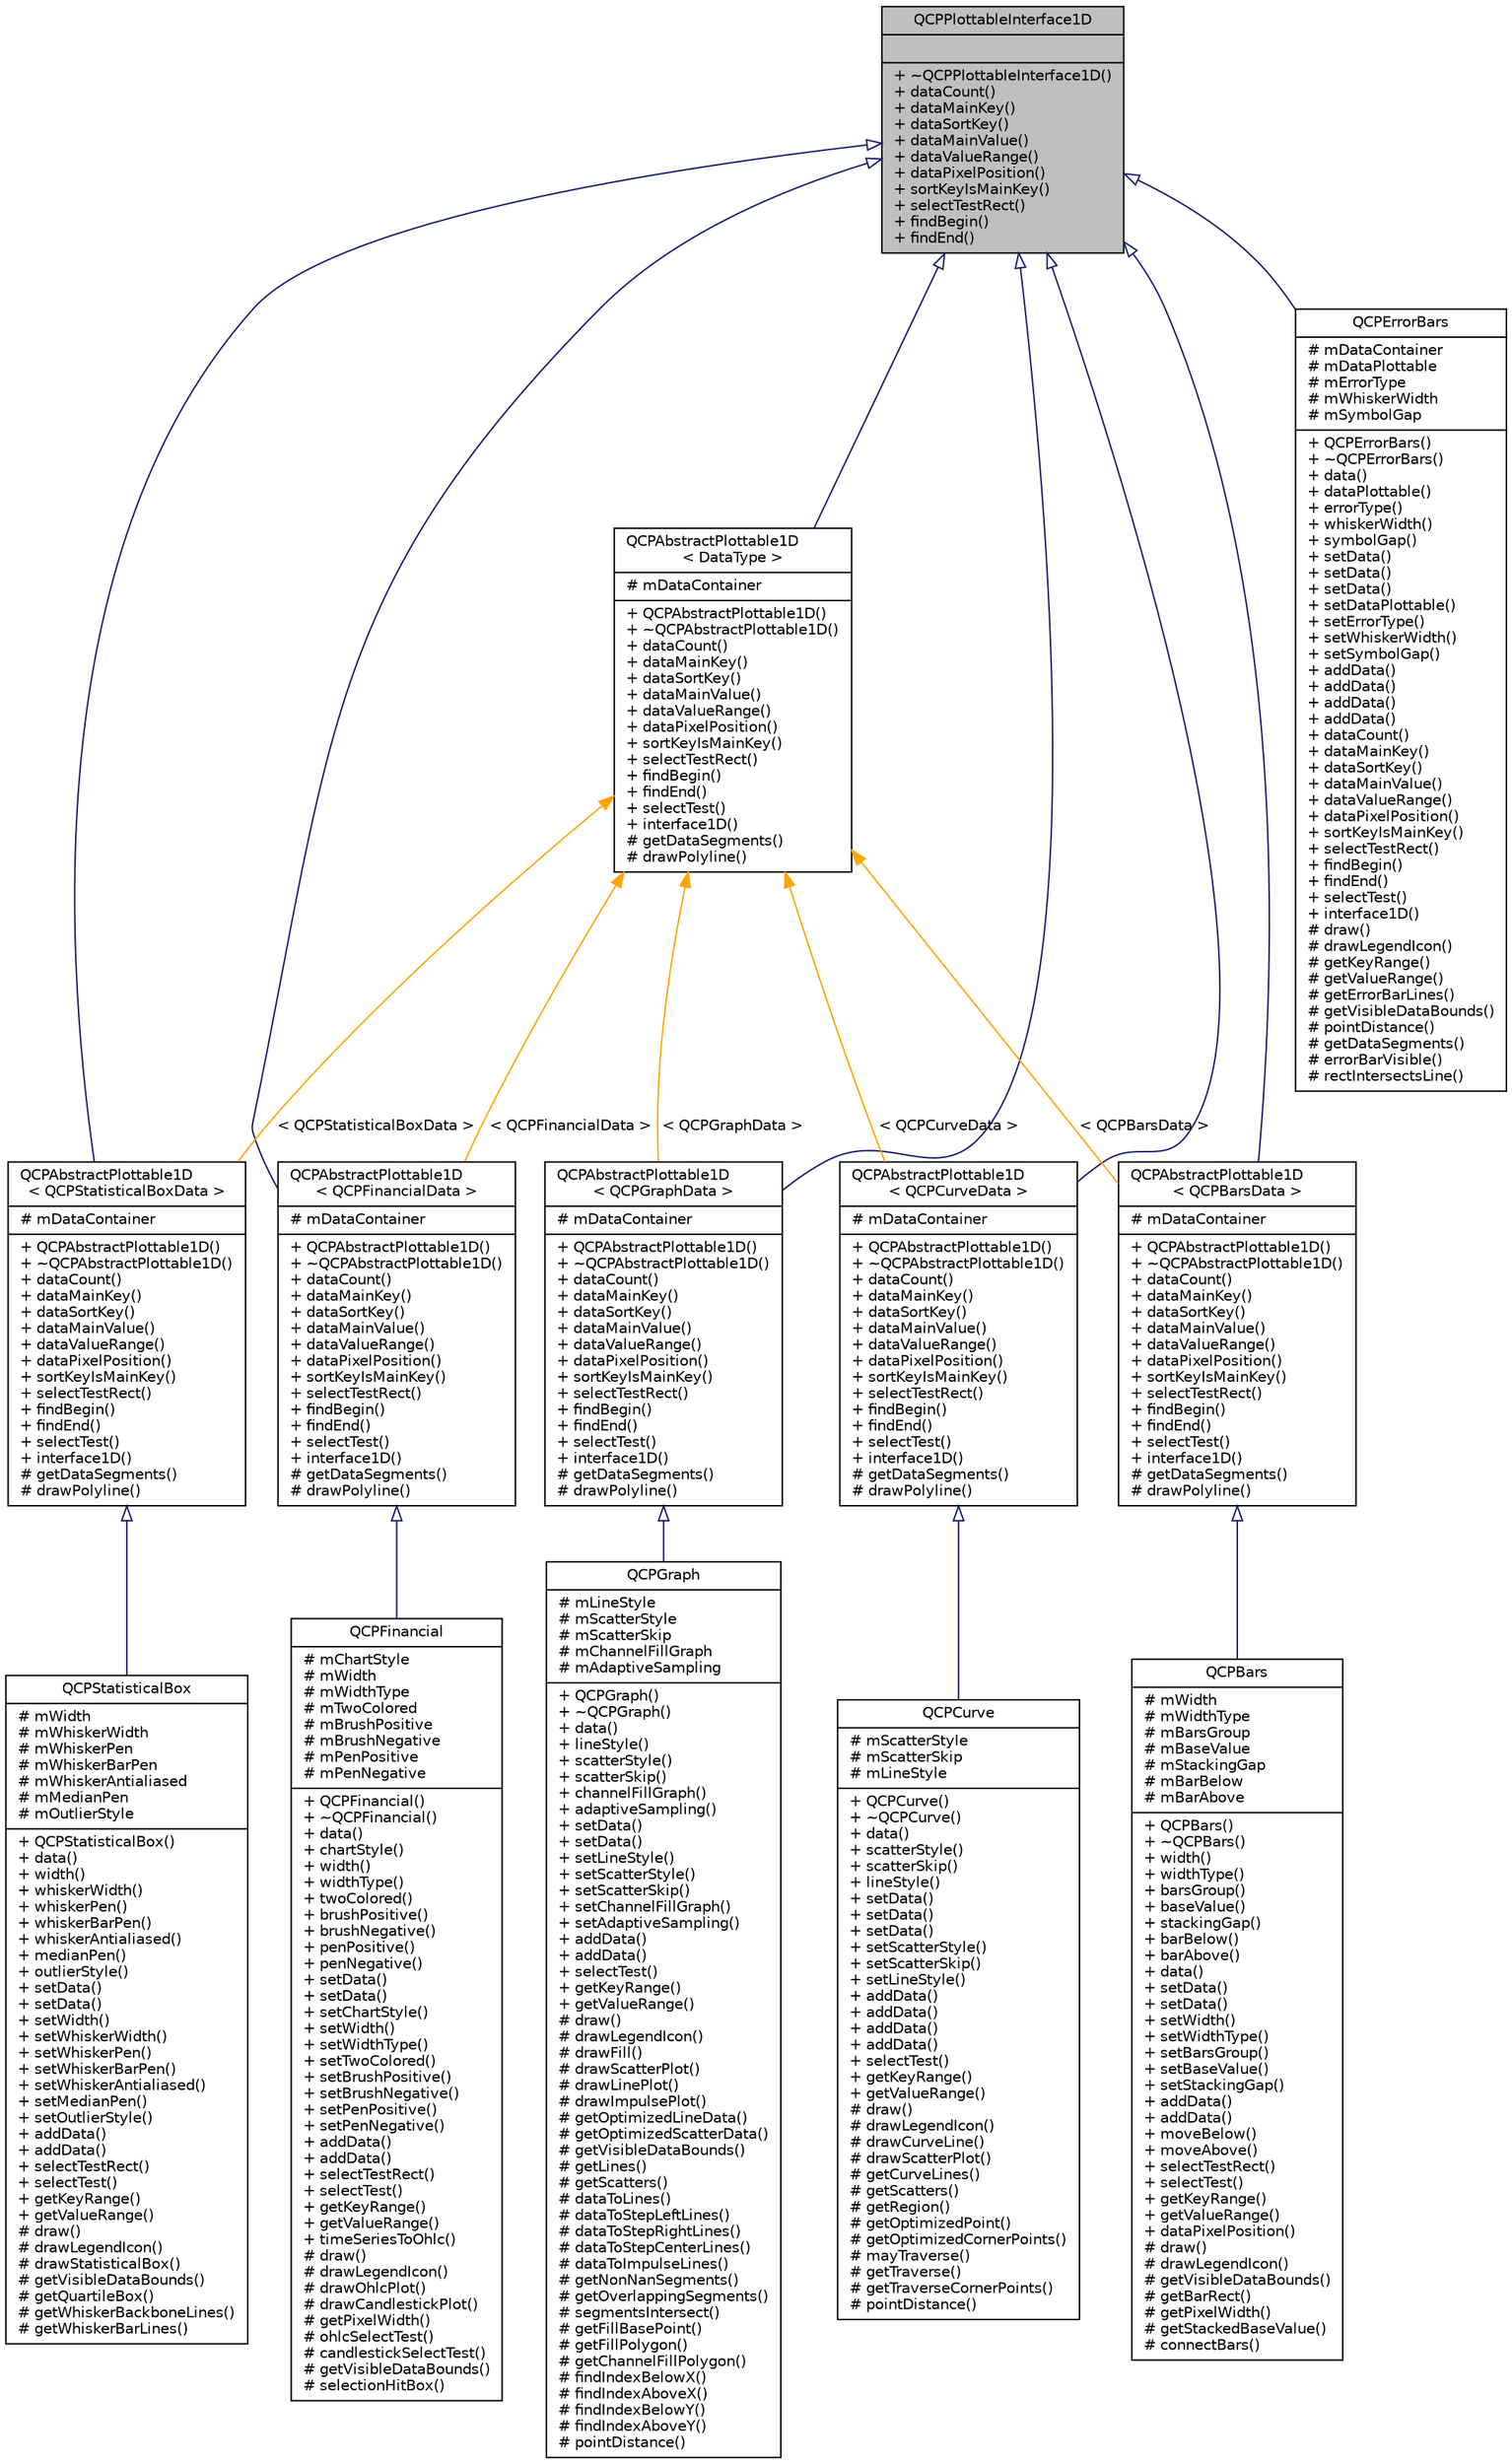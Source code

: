 digraph "QCPPlottableInterface1D"
{
  edge [fontname="Helvetica",fontsize="10",labelfontname="Helvetica",labelfontsize="10"];
  node [fontname="Helvetica",fontsize="10",shape=record];
  Node0 [label="{QCPPlottableInterface1D\n||+ ~QCPPlottableInterface1D()\l+ dataCount()\l+ dataMainKey()\l+ dataSortKey()\l+ dataMainValue()\l+ dataValueRange()\l+ dataPixelPosition()\l+ sortKeyIsMainKey()\l+ selectTestRect()\l+ findBegin()\l+ findEnd()\l}",height=0.2,width=0.4,color="black", fillcolor="grey75", style="filled", fontcolor="black"];
  Node0 -> Node1 [dir="back",color="midnightblue",fontsize="10",style="solid",arrowtail="onormal",fontname="Helvetica"];
  Node1 [label="{QCPAbstractPlottable1D\l\< DataType \>\n|# mDataContainer\l|+ QCPAbstractPlottable1D()\l+ ~QCPAbstractPlottable1D()\l+ dataCount()\l+ dataMainKey()\l+ dataSortKey()\l+ dataMainValue()\l+ dataValueRange()\l+ dataPixelPosition()\l+ sortKeyIsMainKey()\l+ selectTestRect()\l+ findBegin()\l+ findEnd()\l+ selectTest()\l+ interface1D()\l# getDataSegments()\l# drawPolyline()\l}",height=0.2,width=0.4,color="black", fillcolor="white", style="filled",URL="$classQCPAbstractPlottable1D.html",tooltip="A template base class for plottables with one-dimensional data. "];
  Node1 -> Node2 [dir="back",color="orange",fontsize="10",style="solid",label=" \< QCPFinancialData \>" ,fontname="Helvetica"];
  Node2 [label="{QCPAbstractPlottable1D\l\< QCPFinancialData \>\n|# mDataContainer\l|+ QCPAbstractPlottable1D()\l+ ~QCPAbstractPlottable1D()\l+ dataCount()\l+ dataMainKey()\l+ dataSortKey()\l+ dataMainValue()\l+ dataValueRange()\l+ dataPixelPosition()\l+ sortKeyIsMainKey()\l+ selectTestRect()\l+ findBegin()\l+ findEnd()\l+ selectTest()\l+ interface1D()\l# getDataSegments()\l# drawPolyline()\l}",height=0.2,width=0.4,color="black", fillcolor="white", style="filled",URL="$classQCPAbstractPlottable1D.html"];
  Node2 -> Node3 [dir="back",color="midnightblue",fontsize="10",style="solid",arrowtail="onormal",fontname="Helvetica"];
  Node3 [label="{QCPFinancial\n|# mChartStyle\l# mWidth\l# mWidthType\l# mTwoColored\l# mBrushPositive\l# mBrushNegative\l# mPenPositive\l# mPenNegative\l|+ QCPFinancial()\l+ ~QCPFinancial()\l+ data()\l+ chartStyle()\l+ width()\l+ widthType()\l+ twoColored()\l+ brushPositive()\l+ brushNegative()\l+ penPositive()\l+ penNegative()\l+ setData()\l+ setData()\l+ setChartStyle()\l+ setWidth()\l+ setWidthType()\l+ setTwoColored()\l+ setBrushPositive()\l+ setBrushNegative()\l+ setPenPositive()\l+ setPenNegative()\l+ addData()\l+ addData()\l+ selectTestRect()\l+ selectTest()\l+ getKeyRange()\l+ getValueRange()\l+ timeSeriesToOhlc()\l# draw()\l# drawLegendIcon()\l# drawOhlcPlot()\l# drawCandlestickPlot()\l# getPixelWidth()\l# ohlcSelectTest()\l# candlestickSelectTest()\l# getVisibleDataBounds()\l# selectionHitBox()\l}",height=0.2,width=0.4,color="black", fillcolor="white", style="filled",URL="$classQCPFinancial.html",tooltip="A plottable representing a financial stock chart. "];
  Node1 -> Node4 [dir="back",color="orange",fontsize="10",style="solid",label=" \< QCPStatisticalBoxData \>" ,fontname="Helvetica"];
  Node4 [label="{QCPAbstractPlottable1D\l\< QCPStatisticalBoxData \>\n|# mDataContainer\l|+ QCPAbstractPlottable1D()\l+ ~QCPAbstractPlottable1D()\l+ dataCount()\l+ dataMainKey()\l+ dataSortKey()\l+ dataMainValue()\l+ dataValueRange()\l+ dataPixelPosition()\l+ sortKeyIsMainKey()\l+ selectTestRect()\l+ findBegin()\l+ findEnd()\l+ selectTest()\l+ interface1D()\l# getDataSegments()\l# drawPolyline()\l}",height=0.2,width=0.4,color="black", fillcolor="white", style="filled",URL="$classQCPAbstractPlottable1D.html"];
  Node4 -> Node5 [dir="back",color="midnightblue",fontsize="10",style="solid",arrowtail="onormal",fontname="Helvetica"];
  Node5 [label="{QCPStatisticalBox\n|# mWidth\l# mWhiskerWidth\l# mWhiskerPen\l# mWhiskerBarPen\l# mWhiskerAntialiased\l# mMedianPen\l# mOutlierStyle\l|+ QCPStatisticalBox()\l+ data()\l+ width()\l+ whiskerWidth()\l+ whiskerPen()\l+ whiskerBarPen()\l+ whiskerAntialiased()\l+ medianPen()\l+ outlierStyle()\l+ setData()\l+ setData()\l+ setWidth()\l+ setWhiskerWidth()\l+ setWhiskerPen()\l+ setWhiskerBarPen()\l+ setWhiskerAntialiased()\l+ setMedianPen()\l+ setOutlierStyle()\l+ addData()\l+ addData()\l+ selectTestRect()\l+ selectTest()\l+ getKeyRange()\l+ getValueRange()\l# draw()\l# drawLegendIcon()\l# drawStatisticalBox()\l# getVisibleDataBounds()\l# getQuartileBox()\l# getWhiskerBackboneLines()\l# getWhiskerBarLines()\l}",height=0.2,width=0.4,color="black", fillcolor="white", style="filled",URL="$classQCPStatisticalBox.html",tooltip="A plottable representing a single statistical box in a plot. "];
  Node1 -> Node6 [dir="back",color="orange",fontsize="10",style="solid",label=" \< QCPGraphData \>" ,fontname="Helvetica"];
  Node6 [label="{QCPAbstractPlottable1D\l\< QCPGraphData \>\n|# mDataContainer\l|+ QCPAbstractPlottable1D()\l+ ~QCPAbstractPlottable1D()\l+ dataCount()\l+ dataMainKey()\l+ dataSortKey()\l+ dataMainValue()\l+ dataValueRange()\l+ dataPixelPosition()\l+ sortKeyIsMainKey()\l+ selectTestRect()\l+ findBegin()\l+ findEnd()\l+ selectTest()\l+ interface1D()\l# getDataSegments()\l# drawPolyline()\l}",height=0.2,width=0.4,color="black", fillcolor="white", style="filled",URL="$classQCPAbstractPlottable1D.html"];
  Node6 -> Node7 [dir="back",color="midnightblue",fontsize="10",style="solid",arrowtail="onormal",fontname="Helvetica"];
  Node7 [label="{QCPGraph\n|# mLineStyle\l# mScatterStyle\l# mScatterSkip\l# mChannelFillGraph\l# mAdaptiveSampling\l|+ QCPGraph()\l+ ~QCPGraph()\l+ data()\l+ lineStyle()\l+ scatterStyle()\l+ scatterSkip()\l+ channelFillGraph()\l+ adaptiveSampling()\l+ setData()\l+ setData()\l+ setLineStyle()\l+ setScatterStyle()\l+ setScatterSkip()\l+ setChannelFillGraph()\l+ setAdaptiveSampling()\l+ addData()\l+ addData()\l+ selectTest()\l+ getKeyRange()\l+ getValueRange()\l# draw()\l# drawLegendIcon()\l# drawFill()\l# drawScatterPlot()\l# drawLinePlot()\l# drawImpulsePlot()\l# getOptimizedLineData()\l# getOptimizedScatterData()\l# getVisibleDataBounds()\l# getLines()\l# getScatters()\l# dataToLines()\l# dataToStepLeftLines()\l# dataToStepRightLines()\l# dataToStepCenterLines()\l# dataToImpulseLines()\l# getNonNanSegments()\l# getOverlappingSegments()\l# segmentsIntersect()\l# getFillBasePoint()\l# getFillPolygon()\l# getChannelFillPolygon()\l# findIndexBelowX()\l# findIndexAboveX()\l# findIndexBelowY()\l# findIndexAboveY()\l# pointDistance()\l}",height=0.2,width=0.4,color="black", fillcolor="white", style="filled",URL="$classQCPGraph.html",tooltip="A plottable representing a graph in a plot. "];
  Node1 -> Node8 [dir="back",color="orange",fontsize="10",style="solid",label=" \< QCPBarsData \>" ,fontname="Helvetica"];
  Node8 [label="{QCPAbstractPlottable1D\l\< QCPBarsData \>\n|# mDataContainer\l|+ QCPAbstractPlottable1D()\l+ ~QCPAbstractPlottable1D()\l+ dataCount()\l+ dataMainKey()\l+ dataSortKey()\l+ dataMainValue()\l+ dataValueRange()\l+ dataPixelPosition()\l+ sortKeyIsMainKey()\l+ selectTestRect()\l+ findBegin()\l+ findEnd()\l+ selectTest()\l+ interface1D()\l# getDataSegments()\l# drawPolyline()\l}",height=0.2,width=0.4,color="black", fillcolor="white", style="filled",URL="$classQCPAbstractPlottable1D.html"];
  Node8 -> Node9 [dir="back",color="midnightblue",fontsize="10",style="solid",arrowtail="onormal",fontname="Helvetica"];
  Node9 [label="{QCPBars\n|# mWidth\l# mWidthType\l# mBarsGroup\l# mBaseValue\l# mStackingGap\l# mBarBelow\l# mBarAbove\l|+ QCPBars()\l+ ~QCPBars()\l+ width()\l+ widthType()\l+ barsGroup()\l+ baseValue()\l+ stackingGap()\l+ barBelow()\l+ barAbove()\l+ data()\l+ setData()\l+ setData()\l+ setWidth()\l+ setWidthType()\l+ setBarsGroup()\l+ setBaseValue()\l+ setStackingGap()\l+ addData()\l+ addData()\l+ moveBelow()\l+ moveAbove()\l+ selectTestRect()\l+ selectTest()\l+ getKeyRange()\l+ getValueRange()\l+ dataPixelPosition()\l# draw()\l# drawLegendIcon()\l# getVisibleDataBounds()\l# getBarRect()\l# getPixelWidth()\l# getStackedBaseValue()\l# connectBars()\l}",height=0.2,width=0.4,color="black", fillcolor="white", style="filled",URL="$classQCPBars.html",tooltip="A plottable representing a bar chart in a plot. "];
  Node1 -> Node10 [dir="back",color="orange",fontsize="10",style="solid",label=" \< QCPCurveData \>" ,fontname="Helvetica"];
  Node10 [label="{QCPAbstractPlottable1D\l\< QCPCurveData \>\n|# mDataContainer\l|+ QCPAbstractPlottable1D()\l+ ~QCPAbstractPlottable1D()\l+ dataCount()\l+ dataMainKey()\l+ dataSortKey()\l+ dataMainValue()\l+ dataValueRange()\l+ dataPixelPosition()\l+ sortKeyIsMainKey()\l+ selectTestRect()\l+ findBegin()\l+ findEnd()\l+ selectTest()\l+ interface1D()\l# getDataSegments()\l# drawPolyline()\l}",height=0.2,width=0.4,color="black", fillcolor="white", style="filled",URL="$classQCPAbstractPlottable1D.html"];
  Node10 -> Node11 [dir="back",color="midnightblue",fontsize="10",style="solid",arrowtail="onormal",fontname="Helvetica"];
  Node11 [label="{QCPCurve\n|# mScatterStyle\l# mScatterSkip\l# mLineStyle\l|+ QCPCurve()\l+ ~QCPCurve()\l+ data()\l+ scatterStyle()\l+ scatterSkip()\l+ lineStyle()\l+ setData()\l+ setData()\l+ setData()\l+ setScatterStyle()\l+ setScatterSkip()\l+ setLineStyle()\l+ addData()\l+ addData()\l+ addData()\l+ addData()\l+ selectTest()\l+ getKeyRange()\l+ getValueRange()\l# draw()\l# drawLegendIcon()\l# drawCurveLine()\l# drawScatterPlot()\l# getCurveLines()\l# getScatters()\l# getRegion()\l# getOptimizedPoint()\l# getOptimizedCornerPoints()\l# mayTraverse()\l# getTraverse()\l# getTraverseCornerPoints()\l# pointDistance()\l}",height=0.2,width=0.4,color="black", fillcolor="white", style="filled",URL="$classQCPCurve.html",tooltip="A plottable representing a parametric curve in a plot. "];
  Node0 -> Node8 [dir="back",color="midnightblue",fontsize="10",style="solid",arrowtail="onormal",fontname="Helvetica"];
  Node0 -> Node10 [dir="back",color="midnightblue",fontsize="10",style="solid",arrowtail="onormal",fontname="Helvetica"];
  Node0 -> Node2 [dir="back",color="midnightblue",fontsize="10",style="solid",arrowtail="onormal",fontname="Helvetica"];
  Node0 -> Node6 [dir="back",color="midnightblue",fontsize="10",style="solid",arrowtail="onormal",fontname="Helvetica"];
  Node0 -> Node4 [dir="back",color="midnightblue",fontsize="10",style="solid",arrowtail="onormal",fontname="Helvetica"];
  Node0 -> Node12 [dir="back",color="midnightblue",fontsize="10",style="solid",arrowtail="onormal",fontname="Helvetica"];
  Node12 [label="{QCPErrorBars\n|# mDataContainer\l# mDataPlottable\l# mErrorType\l# mWhiskerWidth\l# mSymbolGap\l|+ QCPErrorBars()\l+ ~QCPErrorBars()\l+ data()\l+ dataPlottable()\l+ errorType()\l+ whiskerWidth()\l+ symbolGap()\l+ setData()\l+ setData()\l+ setData()\l+ setDataPlottable()\l+ setErrorType()\l+ setWhiskerWidth()\l+ setSymbolGap()\l+ addData()\l+ addData()\l+ addData()\l+ addData()\l+ dataCount()\l+ dataMainKey()\l+ dataSortKey()\l+ dataMainValue()\l+ dataValueRange()\l+ dataPixelPosition()\l+ sortKeyIsMainKey()\l+ selectTestRect()\l+ findBegin()\l+ findEnd()\l+ selectTest()\l+ interface1D()\l# draw()\l# drawLegendIcon()\l# getKeyRange()\l# getValueRange()\l# getErrorBarLines()\l# getVisibleDataBounds()\l# pointDistance()\l# getDataSegments()\l# errorBarVisible()\l# rectIntersectsLine()\l}",height=0.2,width=0.4,color="black", fillcolor="white", style="filled",URL="$classQCPErrorBars.html",tooltip="A plottable that adds a set of error bars to other plottables. "];
}
